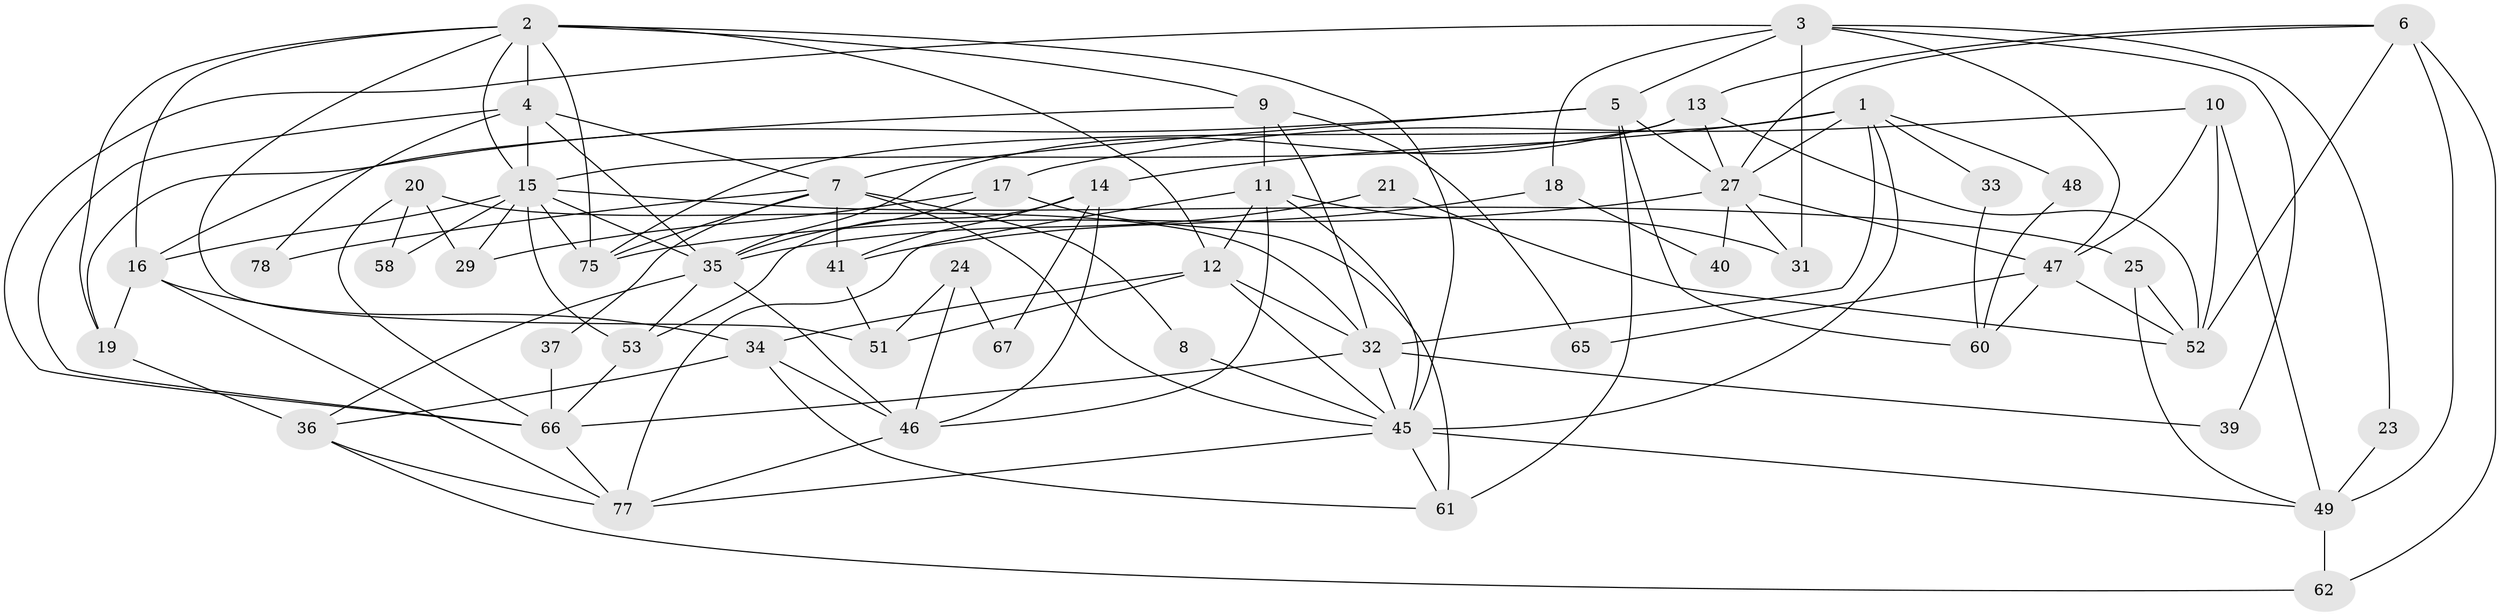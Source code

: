 // original degree distribution, {4: 0.3076923076923077, 3: 0.1794871794871795, 5: 0.16666666666666666, 7: 0.0641025641025641, 2: 0.19230769230769232, 6: 0.07692307692307693, 8: 0.01282051282051282}
// Generated by graph-tools (version 1.1) at 2025/11/02/27/25 16:11:16]
// undirected, 54 vertices, 127 edges
graph export_dot {
graph [start="1"]
  node [color=gray90,style=filled];
  1 [super="+56"];
  2 [super="+30"];
  3 [super="+44"];
  4 [super="+28"];
  5 [super="+74"];
  6;
  7 [super="+54"];
  8;
  9 [super="+22"];
  10;
  11;
  12 [super="+26"];
  13;
  14 [super="+68"];
  15 [super="+64"];
  16 [super="+59"];
  17 [super="+57"];
  18;
  19;
  20;
  21;
  23;
  24;
  25;
  27 [super="+55"];
  29;
  31;
  32 [super="+38"];
  33;
  34 [super="+42"];
  35 [super="+72"];
  36 [super="+69"];
  37;
  39;
  40;
  41 [super="+43"];
  45 [super="+63"];
  46 [super="+50"];
  47 [super="+71"];
  48;
  49 [super="+70"];
  51;
  52 [super="+73"];
  53;
  58;
  60;
  61;
  62;
  65;
  66 [super="+76"];
  67;
  75;
  77;
  78;
  1 -- 48;
  1 -- 33;
  1 -- 75;
  1 -- 27;
  1 -- 45;
  1 -- 32;
  1 -- 14;
  2 -- 4;
  2 -- 9;
  2 -- 12;
  2 -- 16;
  2 -- 19;
  2 -- 51;
  2 -- 75;
  2 -- 45;
  2 -- 15;
  3 -- 66;
  3 -- 23;
  3 -- 18;
  3 -- 39;
  3 -- 31;
  3 -- 47;
  3 -- 5;
  4 -- 78;
  4 -- 15;
  4 -- 66;
  4 -- 35;
  4 -- 7;
  5 -- 19;
  5 -- 61;
  5 -- 7;
  5 -- 27;
  5 -- 60;
  6 -- 62;
  6 -- 52;
  6 -- 13;
  6 -- 27;
  6 -- 49;
  7 -- 8;
  7 -- 37;
  7 -- 41 [weight=2];
  7 -- 78;
  7 -- 75;
  7 -- 45;
  8 -- 45;
  9 -- 11;
  9 -- 65;
  9 -- 16;
  9 -- 32;
  10 -- 17;
  10 -- 47;
  10 -- 49;
  10 -- 52;
  11 -- 77;
  11 -- 31;
  11 -- 46;
  11 -- 12;
  11 -- 45;
  12 -- 34;
  12 -- 51;
  12 -- 45;
  12 -- 32;
  13 -- 27;
  13 -- 52;
  13 -- 15;
  13 -- 35;
  14 -- 46 [weight=2];
  14 -- 67;
  14 -- 53;
  14 -- 41;
  15 -- 75;
  15 -- 25;
  15 -- 58;
  15 -- 29;
  15 -- 53;
  15 -- 16;
  15 -- 35;
  16 -- 77;
  16 -- 19;
  16 -- 34;
  17 -- 61;
  17 -- 35;
  17 -- 29;
  18 -- 41;
  18 -- 40;
  19 -- 36;
  20 -- 66;
  20 -- 29;
  20 -- 58;
  20 -- 32;
  21 -- 35;
  21 -- 52;
  23 -- 49;
  24 -- 46;
  24 -- 51;
  24 -- 67;
  25 -- 52;
  25 -- 49;
  27 -- 75;
  27 -- 40;
  27 -- 31;
  27 -- 47;
  32 -- 66;
  32 -- 39;
  32 -- 45;
  33 -- 60;
  34 -- 46 [weight=2];
  34 -- 61;
  34 -- 36;
  35 -- 36;
  35 -- 53;
  35 -- 46;
  36 -- 77;
  36 -- 62;
  37 -- 66;
  41 -- 51;
  45 -- 61;
  45 -- 77;
  45 -- 49;
  46 -- 77;
  47 -- 52;
  47 -- 65;
  47 -- 60;
  48 -- 60;
  49 -- 62;
  53 -- 66;
  66 -- 77;
}
